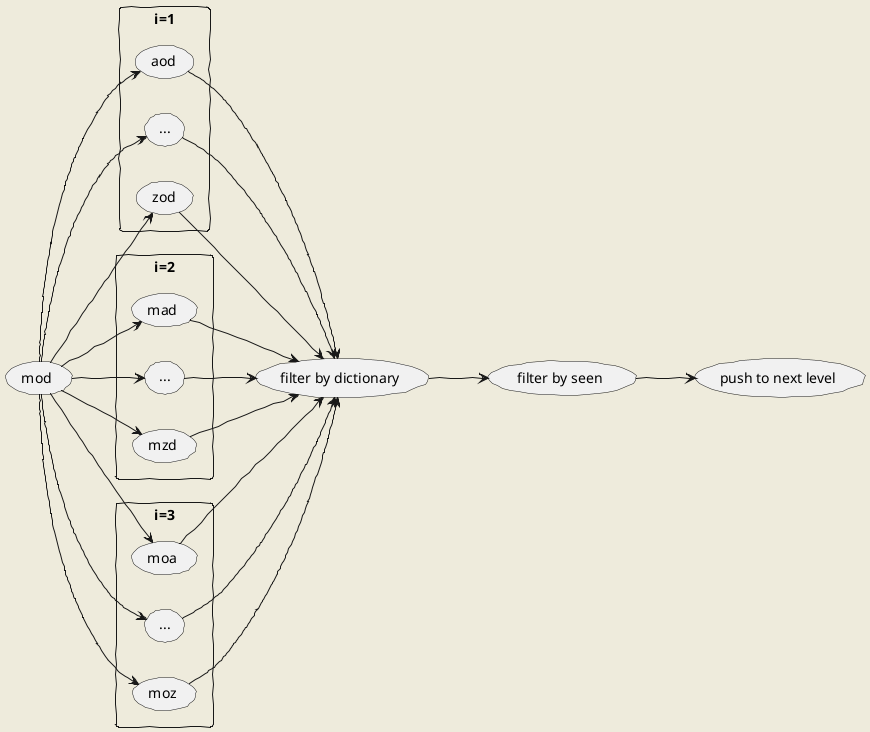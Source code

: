 @startuml word_ladder

skinparam backgroundColor #EEEBDC
skinparam handwritten true
left to right direction

usecase "mod" as start_word
rectangle i=1 {
    usecase "aod" as aod
    usecase "..." as other_1
    usecase "zod" as zod
}
rectangle i=2 {
    usecase "mad" as mad
    usecase "..." as other_2
    usecase "mzd" as mzd
}
rectangle i=3 {
    usecase "moa" as moa
    usecase "..." as other_3
    usecase "moz" as moz
}
usecase "filter by dictionary" as f_dict
usecase "filter by seen" as f_seen
usecase "push to next level" as next_level

start_word --> aod
start_word --> other_1
start_word --> zod

start_word --> mad
start_word --> other_2
start_word --> mzd

start_word --> moa
start_word --> other_3
start_word --> moz

aod --> f_dict
other_1 --> f_dict
zod --> f_dict
mad --> f_dict
other_2 --> f_dict
mzd --> f_dict
moa --> f_dict
other_3 --> f_dict
moz --> f_dict

f_dict --> f_seen
f_seen --> next_level

@enduml
